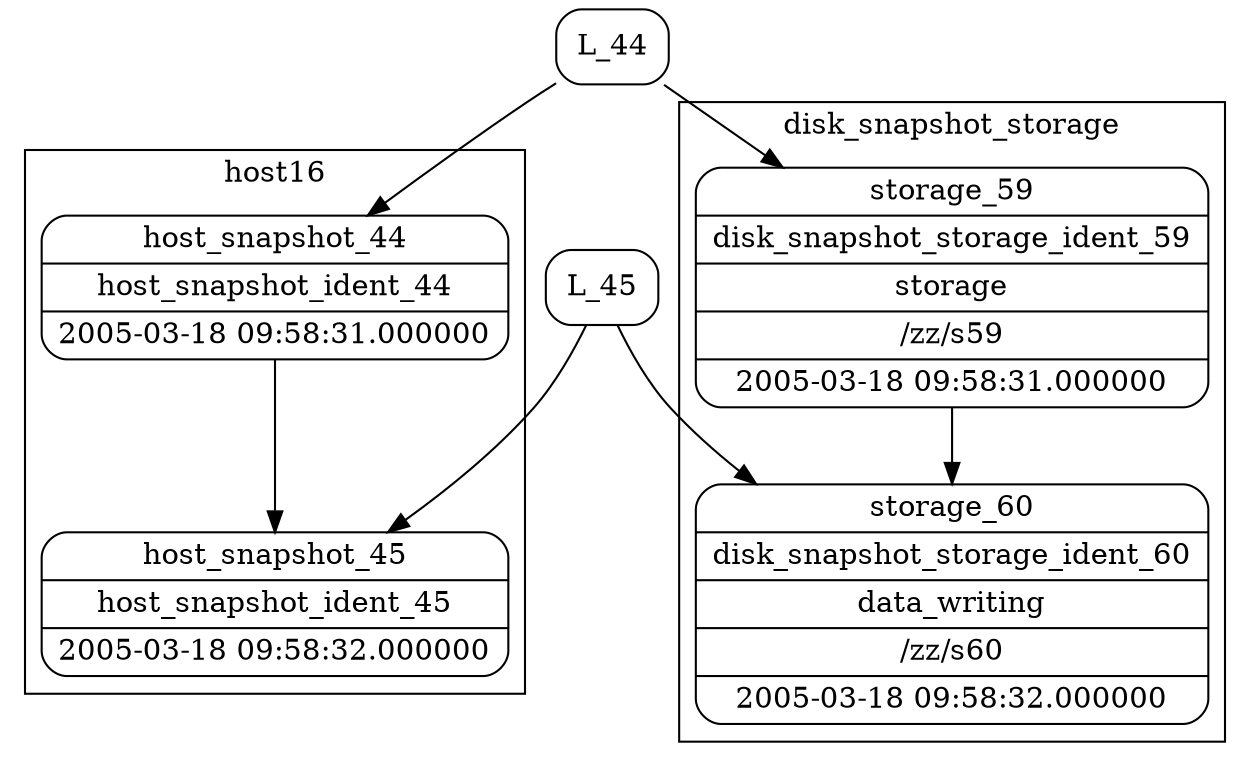 digraph structs{
rankdir=TB
node[shape=record]
subgraph cluster_host16{
        label = "host16"
        node[shape=record]
        Host_snapshot_44 [label="{<f0> host_snapshot_44|<f1> host_snapshot_ident_44|<f2> 2005-03-18 09:58:31.000000}" shape=Mrecord];
Host_snapshot_45 [label="{<f0> host_snapshot_45|<f1> host_snapshot_ident_45|<f2> 2005-03-18 09:58:32.000000}" shape=Mrecord];
Host_snapshot_44->Host_snapshot_45;
}
subgraph cluster_storage{
            label = "disk_snapshot_storage"
            node[shape=record]
            Storage_59 [label="{<f0> storage_59|<f1> disk_snapshot_storage_ident_59|<f2> storage|<f3> /zz/s59|<f4> 2005-03-18 09:58:31.000000}" shape=Mrecord];
Storage_60 [label="{<f0> storage_60|<f1> disk_snapshot_storage_ident_60|<f2> data_writing|<f3> /zz/s60|<f4> 2005-03-18 09:58:32.000000}" shape=Mrecord];
Storage_59 -> Storage_60;}
Locator_44 [label="<f0> L_44" shape=Mrecord];
Locator_45 [label="<f0> L_45" shape=Mrecord];
Locator_44 -> Host_snapshot_44;
Locator_45 -> Host_snapshot_45;
Locator_44 -> Storage_59;
Locator_45 -> Storage_60;
}
